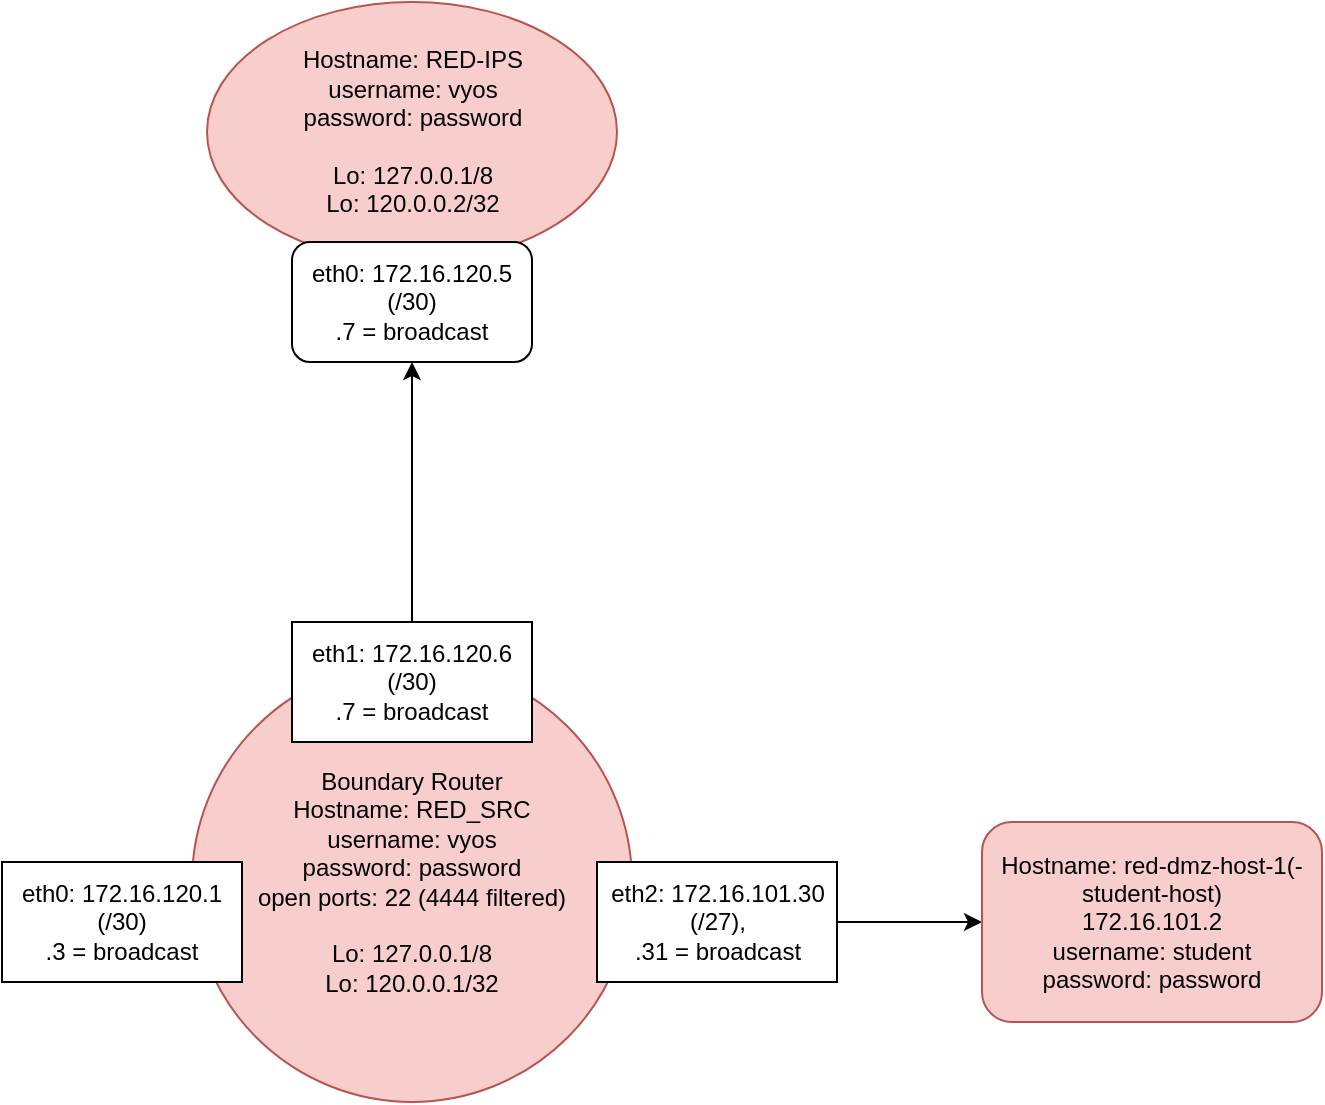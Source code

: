 <mxfile version="16.5.6" type="github">
  <diagram id="mKYPSwE4H_9OdJAEkAsI" name="Page-1">
    <mxGraphModel dx="1038" dy="1647" grid="1" gridSize="10" guides="1" tooltips="1" connect="1" arrows="1" fold="1" page="1" pageScale="1" pageWidth="850" pageHeight="1100" math="0" shadow="0">
      <root>
        <mxCell id="0" />
        <mxCell id="1" parent="0" />
        <mxCell id="mIyHMtx3zS4ZUBSvp6Lm-1" value="Boundary Router&lt;br&gt;Hostname: RED_SRC&lt;br&gt;username: vyos&lt;br&gt;password: password&lt;br&gt;open ports: 22 (4444 filtered)&lt;br&gt;&lt;br&gt;Lo: 127.0.0.1/8&lt;br&gt;Lo: 120.0.0.1/32" style="ellipse;whiteSpace=wrap;html=1;aspect=fixed;fillColor=#f8cecc;strokeColor=#b85450;" vertex="1" parent="1">
          <mxGeometry x="275" y="110" width="220" height="220" as="geometry" />
        </mxCell>
        <mxCell id="mIyHMtx3zS4ZUBSvp6Lm-2" value="eth0: 172.16.120.1 (/30)&lt;br&gt;.3 = broadcast" style="rounded=0;whiteSpace=wrap;html=1;" vertex="1" parent="1">
          <mxGeometry x="180" y="210" width="120" height="60" as="geometry" />
        </mxCell>
        <mxCell id="mIyHMtx3zS4ZUBSvp6Lm-13" style="edgeStyle=orthogonalEdgeStyle;rounded=0;orthogonalLoop=1;jettySize=auto;html=1;exitX=0.5;exitY=0;exitDx=0;exitDy=0;entryX=0.5;entryY=1;entryDx=0;entryDy=0;" edge="1" parent="1" source="mIyHMtx3zS4ZUBSvp6Lm-3" target="mIyHMtx3zS4ZUBSvp6Lm-16">
          <mxGeometry relative="1" as="geometry">
            <mxPoint x="385" y="50" as="targetPoint" />
          </mxGeometry>
        </mxCell>
        <mxCell id="mIyHMtx3zS4ZUBSvp6Lm-3" value="eth1: 172.16.120.6 (/30)&lt;br&gt;.7 = broadcast" style="rounded=0;whiteSpace=wrap;html=1;" vertex="1" parent="1">
          <mxGeometry x="325" y="90" width="120" height="60" as="geometry" />
        </mxCell>
        <mxCell id="mIyHMtx3zS4ZUBSvp6Lm-12" style="edgeStyle=orthogonalEdgeStyle;rounded=0;orthogonalLoop=1;jettySize=auto;html=1;exitX=1;exitY=0.5;exitDx=0;exitDy=0;entryX=0;entryY=0.5;entryDx=0;entryDy=0;" edge="1" parent="1" source="mIyHMtx3zS4ZUBSvp6Lm-4" target="mIyHMtx3zS4ZUBSvp6Lm-10">
          <mxGeometry relative="1" as="geometry" />
        </mxCell>
        <mxCell id="mIyHMtx3zS4ZUBSvp6Lm-4" value="eth2: 172.16.101.30 (/27),&lt;br&gt;.31 = broadcast" style="rounded=0;whiteSpace=wrap;html=1;" vertex="1" parent="1">
          <mxGeometry x="477.5" y="210" width="120" height="60" as="geometry" />
        </mxCell>
        <mxCell id="mIyHMtx3zS4ZUBSvp6Lm-10" value="Hostname: red-dmz-host-1(-student-host)&lt;br&gt;172.16.101.2&lt;br&gt;username: student&lt;br&gt;password: password" style="rounded=1;whiteSpace=wrap;html=1;fillColor=#f8cecc;strokeColor=#b85450;" vertex="1" parent="1">
          <mxGeometry x="670" y="190" width="170" height="100" as="geometry" />
        </mxCell>
        <mxCell id="mIyHMtx3zS4ZUBSvp6Lm-14" value="&lt;span&gt;Hostname: RED-IPS&lt;/span&gt;&lt;br&gt;&lt;span&gt;username: vyos&lt;/span&gt;&lt;br&gt;&lt;span&gt;password: password&lt;br&gt;&lt;br&gt;Lo: 127.0.0.1/8&lt;br&gt;Lo: 120.0.0.2/32&lt;br&gt;&lt;/span&gt;" style="ellipse;whiteSpace=wrap;html=1;fillColor=#f8cecc;strokeColor=#b85450;" vertex="1" parent="1">
          <mxGeometry x="282.5" y="-220" width="205" height="130" as="geometry" />
        </mxCell>
        <mxCell id="mIyHMtx3zS4ZUBSvp6Lm-16" value="eth0: 172.16.120.5 (/30)&lt;br&gt;.7 = broadcast" style="rounded=1;whiteSpace=wrap;html=1;" vertex="1" parent="1">
          <mxGeometry x="325" y="-100" width="120" height="60" as="geometry" />
        </mxCell>
      </root>
    </mxGraphModel>
  </diagram>
</mxfile>
